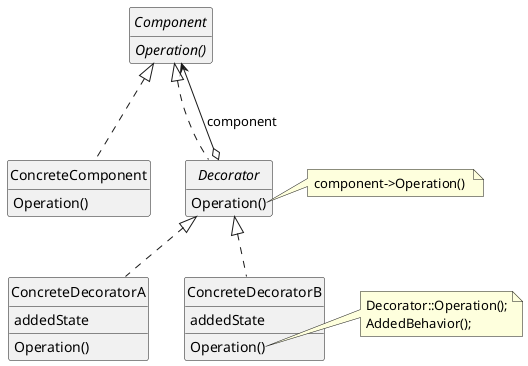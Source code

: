 ﻿@startuml
skinparam style strictuml
skinparam backgroundColor transparent
skinparam defaultFontName Arial
skinparam style strictuml

skinparam noteFontName Courier New

hide empty members
interface Component {
  {abstract} Operation()
}

class ConcreteComponent implements Component {
  Operation()
}

abstract class Decorator implements Component{
  Operation()
}

'class " " as Hidden
'Decorator -u- Hidden
'Hidden -u- Component


note right of Decorator::Operation()
component->Operation() 
end note

Decorator o-u-> Component : \ncomponent 

'Decorator .u.|> Component

class ConcreteDecoratorB implements Decorator {
  addedState
  Operation()
}
class ConcreteDecoratorA implements Decorator {
  addedState
  Operation()
}
note right of ConcreteDecoratorB::Operation()
Decorator::Operation();
AddedBehavior();
end note

' alignment hack
ConcreteDecoratorA -[#transparent]up- ConcreteComponent
@enduml